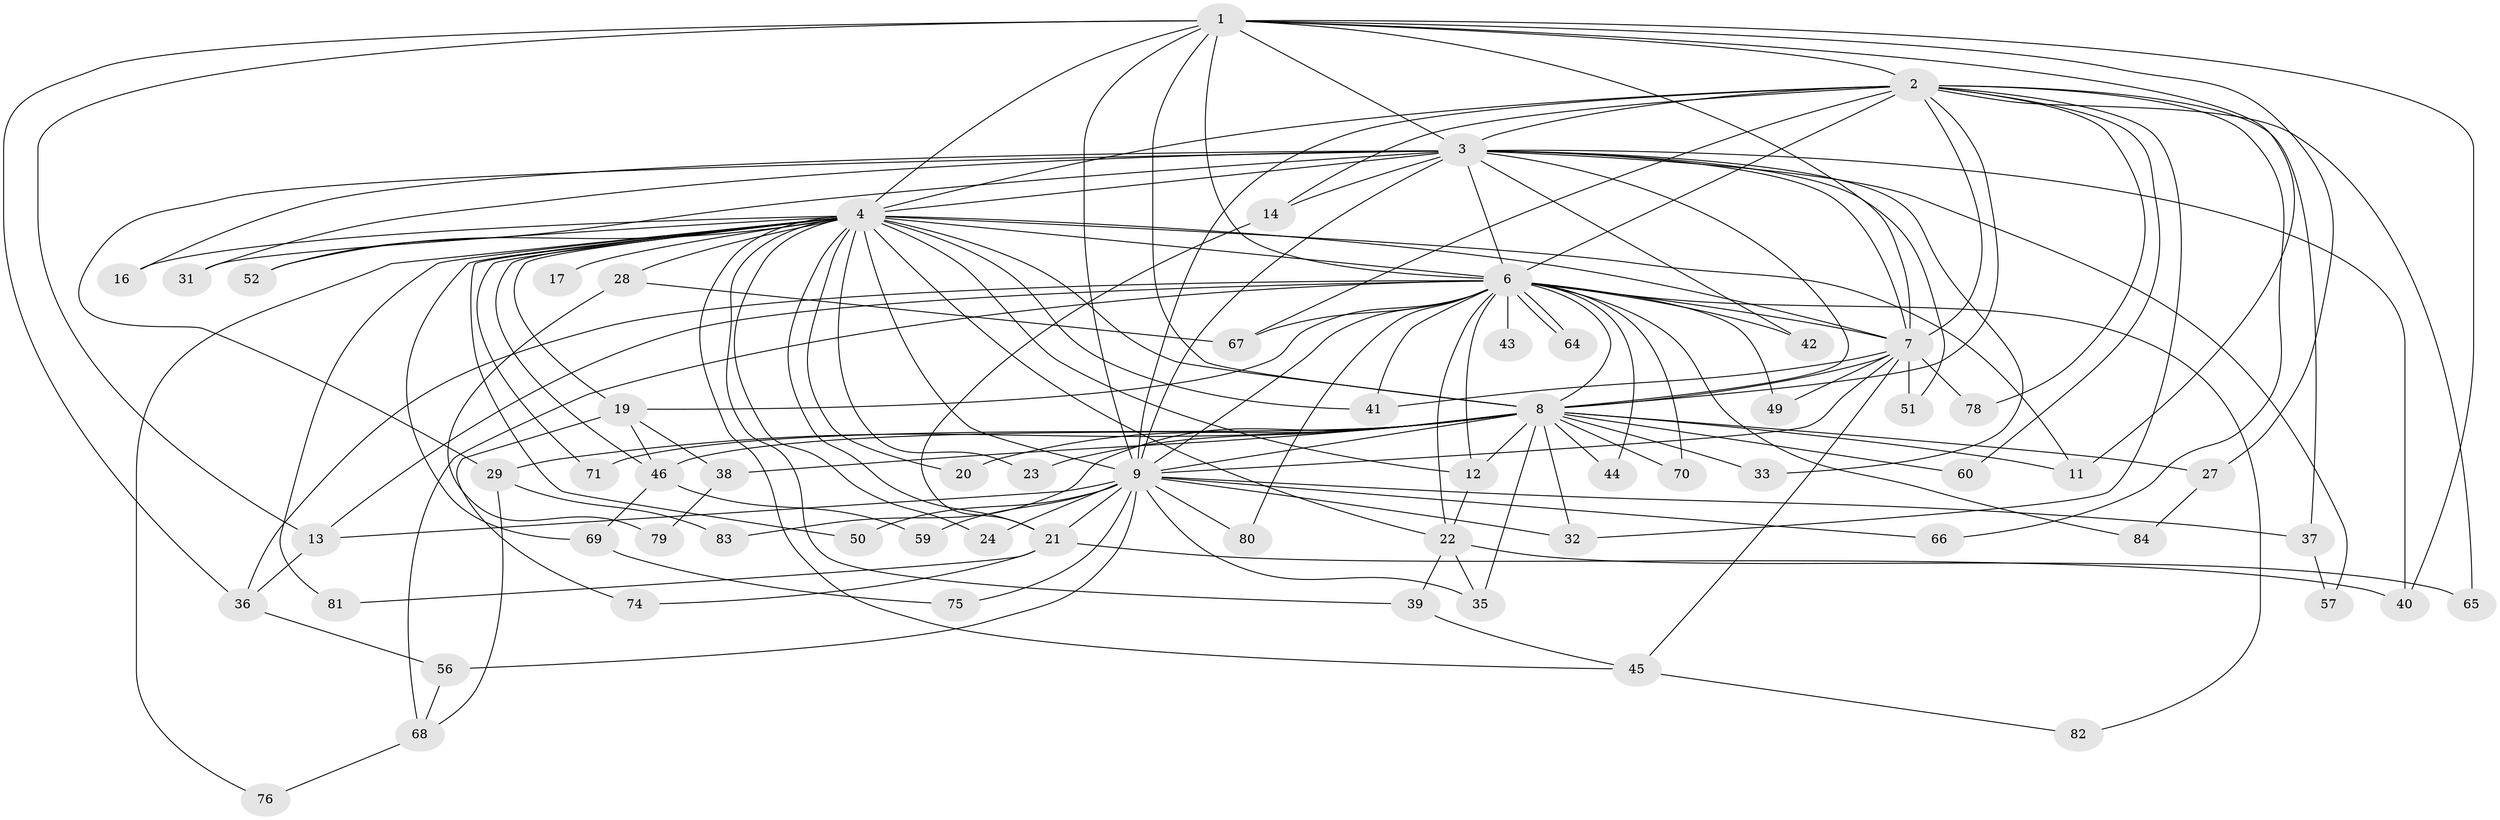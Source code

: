 // Generated by graph-tools (version 1.1) at 2025/23/03/03/25 07:23:44]
// undirected, 64 vertices, 151 edges
graph export_dot {
graph [start="1"]
  node [color=gray90,style=filled];
  1 [super="+26"];
  2 [super="+77"];
  3 [super="+61"];
  4 [super="+5"];
  6 [super="+10"];
  7 [super="+62"];
  8 [super="+34"];
  9 [super="+30"];
  11;
  12 [super="+18"];
  13 [super="+15"];
  14;
  16;
  17;
  19 [super="+54"];
  20;
  21 [super="+25"];
  22 [super="+48"];
  23;
  24;
  27;
  28;
  29;
  31;
  32 [super="+85"];
  33;
  35 [super="+47"];
  36 [super="+58"];
  37;
  38;
  39;
  40 [super="+63"];
  41 [super="+55"];
  42;
  43;
  44;
  45 [super="+53"];
  46;
  49;
  50;
  51;
  52;
  56;
  57;
  59;
  60;
  64;
  65;
  66;
  67 [super="+72"];
  68 [super="+73"];
  69;
  70;
  71;
  74;
  75;
  76;
  78;
  79;
  80;
  81;
  82;
  83;
  84;
  1 -- 2;
  1 -- 3;
  1 -- 4 [weight=2];
  1 -- 6 [weight=2];
  1 -- 7;
  1 -- 8;
  1 -- 9;
  1 -- 13;
  1 -- 27;
  1 -- 36;
  1 -- 11;
  1 -- 40;
  2 -- 3;
  2 -- 4 [weight=2];
  2 -- 6 [weight=3];
  2 -- 7;
  2 -- 8;
  2 -- 9 [weight=2];
  2 -- 14;
  2 -- 37;
  2 -- 60;
  2 -- 65;
  2 -- 66;
  2 -- 67;
  2 -- 78;
  2 -- 32;
  3 -- 4 [weight=2];
  3 -- 6 [weight=2];
  3 -- 7 [weight=2];
  3 -- 8 [weight=2];
  3 -- 9;
  3 -- 14;
  3 -- 16;
  3 -- 29;
  3 -- 31;
  3 -- 33;
  3 -- 40;
  3 -- 42;
  3 -- 51;
  3 -- 52;
  3 -- 57;
  4 -- 6 [weight=4];
  4 -- 7 [weight=2];
  4 -- 8 [weight=2];
  4 -- 9 [weight=2];
  4 -- 11;
  4 -- 16;
  4 -- 17 [weight=2];
  4 -- 21;
  4 -- 24;
  4 -- 28 [weight=2];
  4 -- 31;
  4 -- 41;
  4 -- 46;
  4 -- 50;
  4 -- 69;
  4 -- 71;
  4 -- 76;
  4 -- 19;
  4 -- 20;
  4 -- 81;
  4 -- 23;
  4 -- 39;
  4 -- 45;
  4 -- 52;
  4 -- 22;
  4 -- 12;
  6 -- 7 [weight=2];
  6 -- 8 [weight=2];
  6 -- 9 [weight=2];
  6 -- 13;
  6 -- 19;
  6 -- 22;
  6 -- 43 [weight=2];
  6 -- 64;
  6 -- 64;
  6 -- 67;
  6 -- 70;
  6 -- 80;
  6 -- 84;
  6 -- 42;
  6 -- 12;
  6 -- 44;
  6 -- 49;
  6 -- 82;
  6 -- 68;
  6 -- 41;
  6 -- 36;
  7 -- 8;
  7 -- 9;
  7 -- 41;
  7 -- 45;
  7 -- 49;
  7 -- 51;
  7 -- 78;
  8 -- 9;
  8 -- 11;
  8 -- 12;
  8 -- 20;
  8 -- 23;
  8 -- 27;
  8 -- 29;
  8 -- 32;
  8 -- 33;
  8 -- 38;
  8 -- 44;
  8 -- 70;
  8 -- 71;
  8 -- 83;
  8 -- 60;
  8 -- 46;
  8 -- 35;
  9 -- 24;
  9 -- 32;
  9 -- 35;
  9 -- 37;
  9 -- 50;
  9 -- 56;
  9 -- 66;
  9 -- 75;
  9 -- 80;
  9 -- 59;
  9 -- 13;
  9 -- 21;
  12 -- 22;
  13 -- 36;
  14 -- 21;
  19 -- 38;
  19 -- 74;
  19 -- 46;
  21 -- 40;
  21 -- 81;
  21 -- 74;
  22 -- 35;
  22 -- 39;
  22 -- 65;
  27 -- 84;
  28 -- 79;
  28 -- 67;
  29 -- 68;
  29 -- 83;
  36 -- 56;
  37 -- 57;
  38 -- 79;
  39 -- 45;
  45 -- 82;
  46 -- 59;
  46 -- 69;
  56 -- 68;
  68 -- 76;
  69 -- 75;
}
